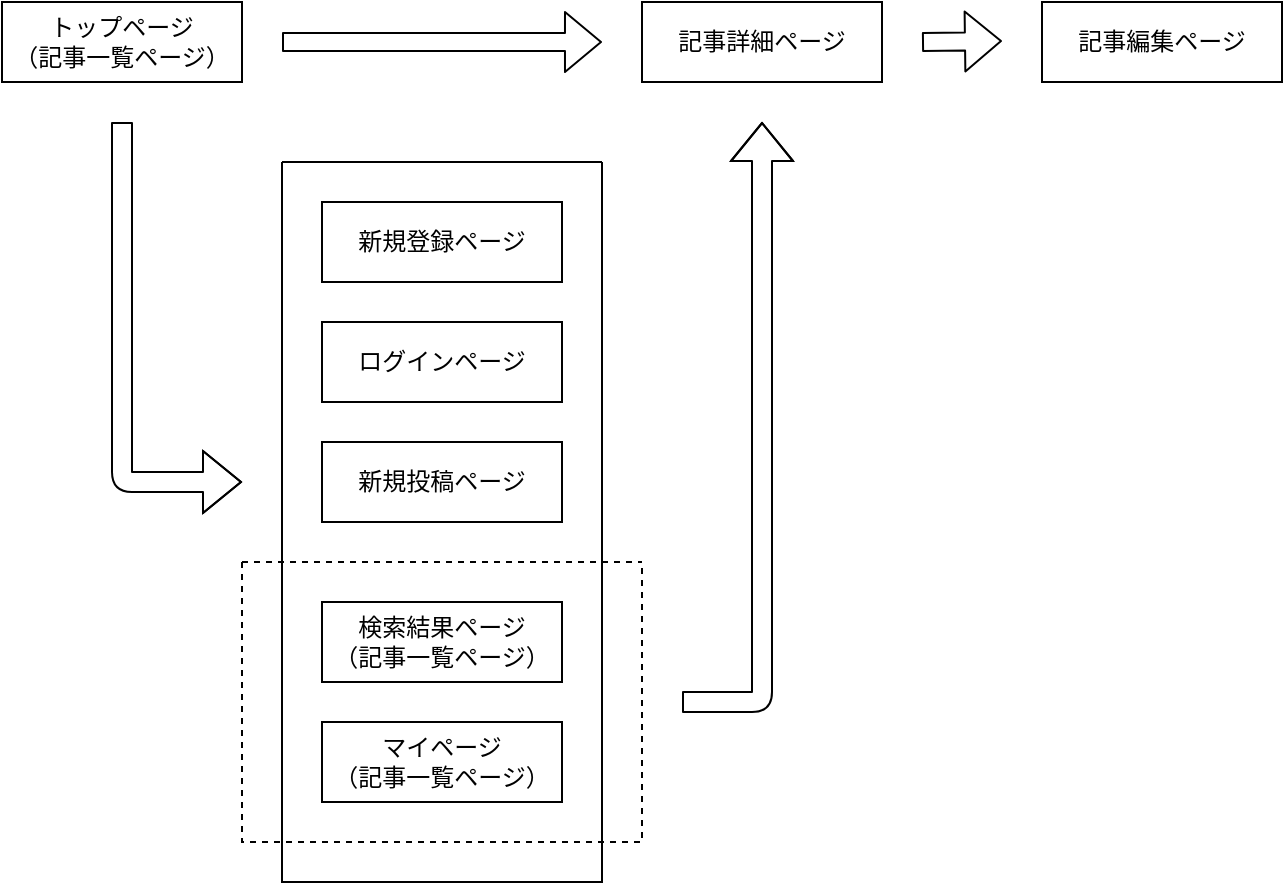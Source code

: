 <mxfile>
    <diagram id="ojSsm-lkLyiqWuSLwK1D" name="ページ1">
        <mxGraphModel dx="656" dy="559" grid="1" gridSize="10" guides="1" tooltips="1" connect="1" arrows="1" fold="1" page="1" pageScale="1" pageWidth="827" pageHeight="1169" math="0" shadow="0">
            <root>
                <mxCell id="0"/>
                <mxCell id="1" parent="0"/>
                <mxCell id="67" value="" style="swimlane;startSize=0;fontSize=12;fillColor=#000000;" parent="1" vertex="1">
                    <mxGeometry x="180" y="120" width="160" height="360" as="geometry"/>
                </mxCell>
                <mxCell id="10" value="検索結果ページ&lt;br&gt;（記事一覧ページ）" style="whiteSpace=wrap;html=1;align=center;" parent="67" vertex="1">
                    <mxGeometry x="20" y="220" width="120" height="40" as="geometry"/>
                </mxCell>
                <mxCell id="9" value="マイページ&lt;br&gt;（記事一覧ページ）" style="whiteSpace=wrap;html=1;align=center;fontSize=12;" parent="67" vertex="1">
                    <mxGeometry x="20" y="280" width="120" height="40" as="geometry"/>
                </mxCell>
                <mxCell id="59" value="" style="swimlane;startSize=0;fontSize=12;dashed=1;" parent="1" vertex="1">
                    <mxGeometry x="160" y="320" width="200" height="140" as="geometry"/>
                </mxCell>
                <mxCell id="2" value="トップページ&lt;br&gt;（記事一覧ページ）" style="whiteSpace=wrap;html=1;align=center;" parent="1" vertex="1">
                    <mxGeometry x="40" y="40" width="120" height="40" as="geometry"/>
                </mxCell>
                <mxCell id="6" value="記事詳細ページ" style="whiteSpace=wrap;html=1;align=center;" parent="1" vertex="1">
                    <mxGeometry x="360" y="40" width="120" height="40" as="geometry"/>
                </mxCell>
                <mxCell id="7" value="記事編集ページ" style="whiteSpace=wrap;html=1;align=center;" parent="1" vertex="1">
                    <mxGeometry x="560" y="40" width="120" height="40" as="geometry"/>
                </mxCell>
                <mxCell id="37" style="edgeStyle=orthogonalEdgeStyle;rounded=0;orthogonalLoop=1;jettySize=auto;html=1;exitX=0.5;exitY=1;exitDx=0;exitDy=0;fontSize=12;startArrow=none;startFill=0;endArrow=classic;endFill=1;" parent="1" source="2" target="2" edge="1">
                    <mxGeometry relative="1" as="geometry"/>
                </mxCell>
                <mxCell id="55" value="" style="shape=flexArrow;endArrow=classic;html=1;fontSize=12;width=9;endSize=5.67;" parent="1" edge="1">
                    <mxGeometry width="50" height="50" relative="1" as="geometry">
                        <mxPoint x="500" y="60" as="sourcePoint"/>
                        <mxPoint x="540" y="59.5" as="targetPoint"/>
                    </mxGeometry>
                </mxCell>
                <mxCell id="3" value="新規登録ページ" style="whiteSpace=wrap;html=1;align=center;" parent="1" vertex="1">
                    <mxGeometry x="200" y="140" width="120" height="40" as="geometry"/>
                </mxCell>
                <mxCell id="4" value="ログインページ" style="whiteSpace=wrap;html=1;align=center;" parent="1" vertex="1">
                    <mxGeometry x="200" y="200" width="120" height="40" as="geometry"/>
                </mxCell>
                <mxCell id="5" value="新規投稿ページ" style="whiteSpace=wrap;html=1;align=center;" parent="1" vertex="1">
                    <mxGeometry x="200" y="260" width="120" height="40" as="geometry"/>
                </mxCell>
                <mxCell id="65" value="" style="shape=flexArrow;endArrow=classic;html=1;fontSize=12;width=9;endSize=5.67;" parent="1" edge="1">
                    <mxGeometry width="50" height="50" relative="1" as="geometry">
                        <mxPoint x="180" y="60" as="sourcePoint"/>
                        <mxPoint x="340" y="60" as="targetPoint"/>
                    </mxGeometry>
                </mxCell>
                <mxCell id="68" value="" style="shape=flexArrow;endArrow=classic;html=1;fontSize=12;" parent="1" edge="1">
                    <mxGeometry width="50" height="50" relative="1" as="geometry">
                        <mxPoint x="380" y="390" as="sourcePoint"/>
                        <mxPoint x="420" y="100" as="targetPoint"/>
                        <Array as="points">
                            <mxPoint x="420" y="390"/>
                        </Array>
                    </mxGeometry>
                </mxCell>
                <mxCell id="69" value="" style="shape=flexArrow;endArrow=classic;html=1;fontSize=12;" parent="1" edge="1">
                    <mxGeometry width="50" height="50" relative="1" as="geometry">
                        <mxPoint x="100" y="100" as="sourcePoint"/>
                        <mxPoint x="160" y="280" as="targetPoint"/>
                        <Array as="points">
                            <mxPoint x="100" y="280"/>
                        </Array>
                    </mxGeometry>
                </mxCell>
            </root>
        </mxGraphModel>
    </diagram>
</mxfile>